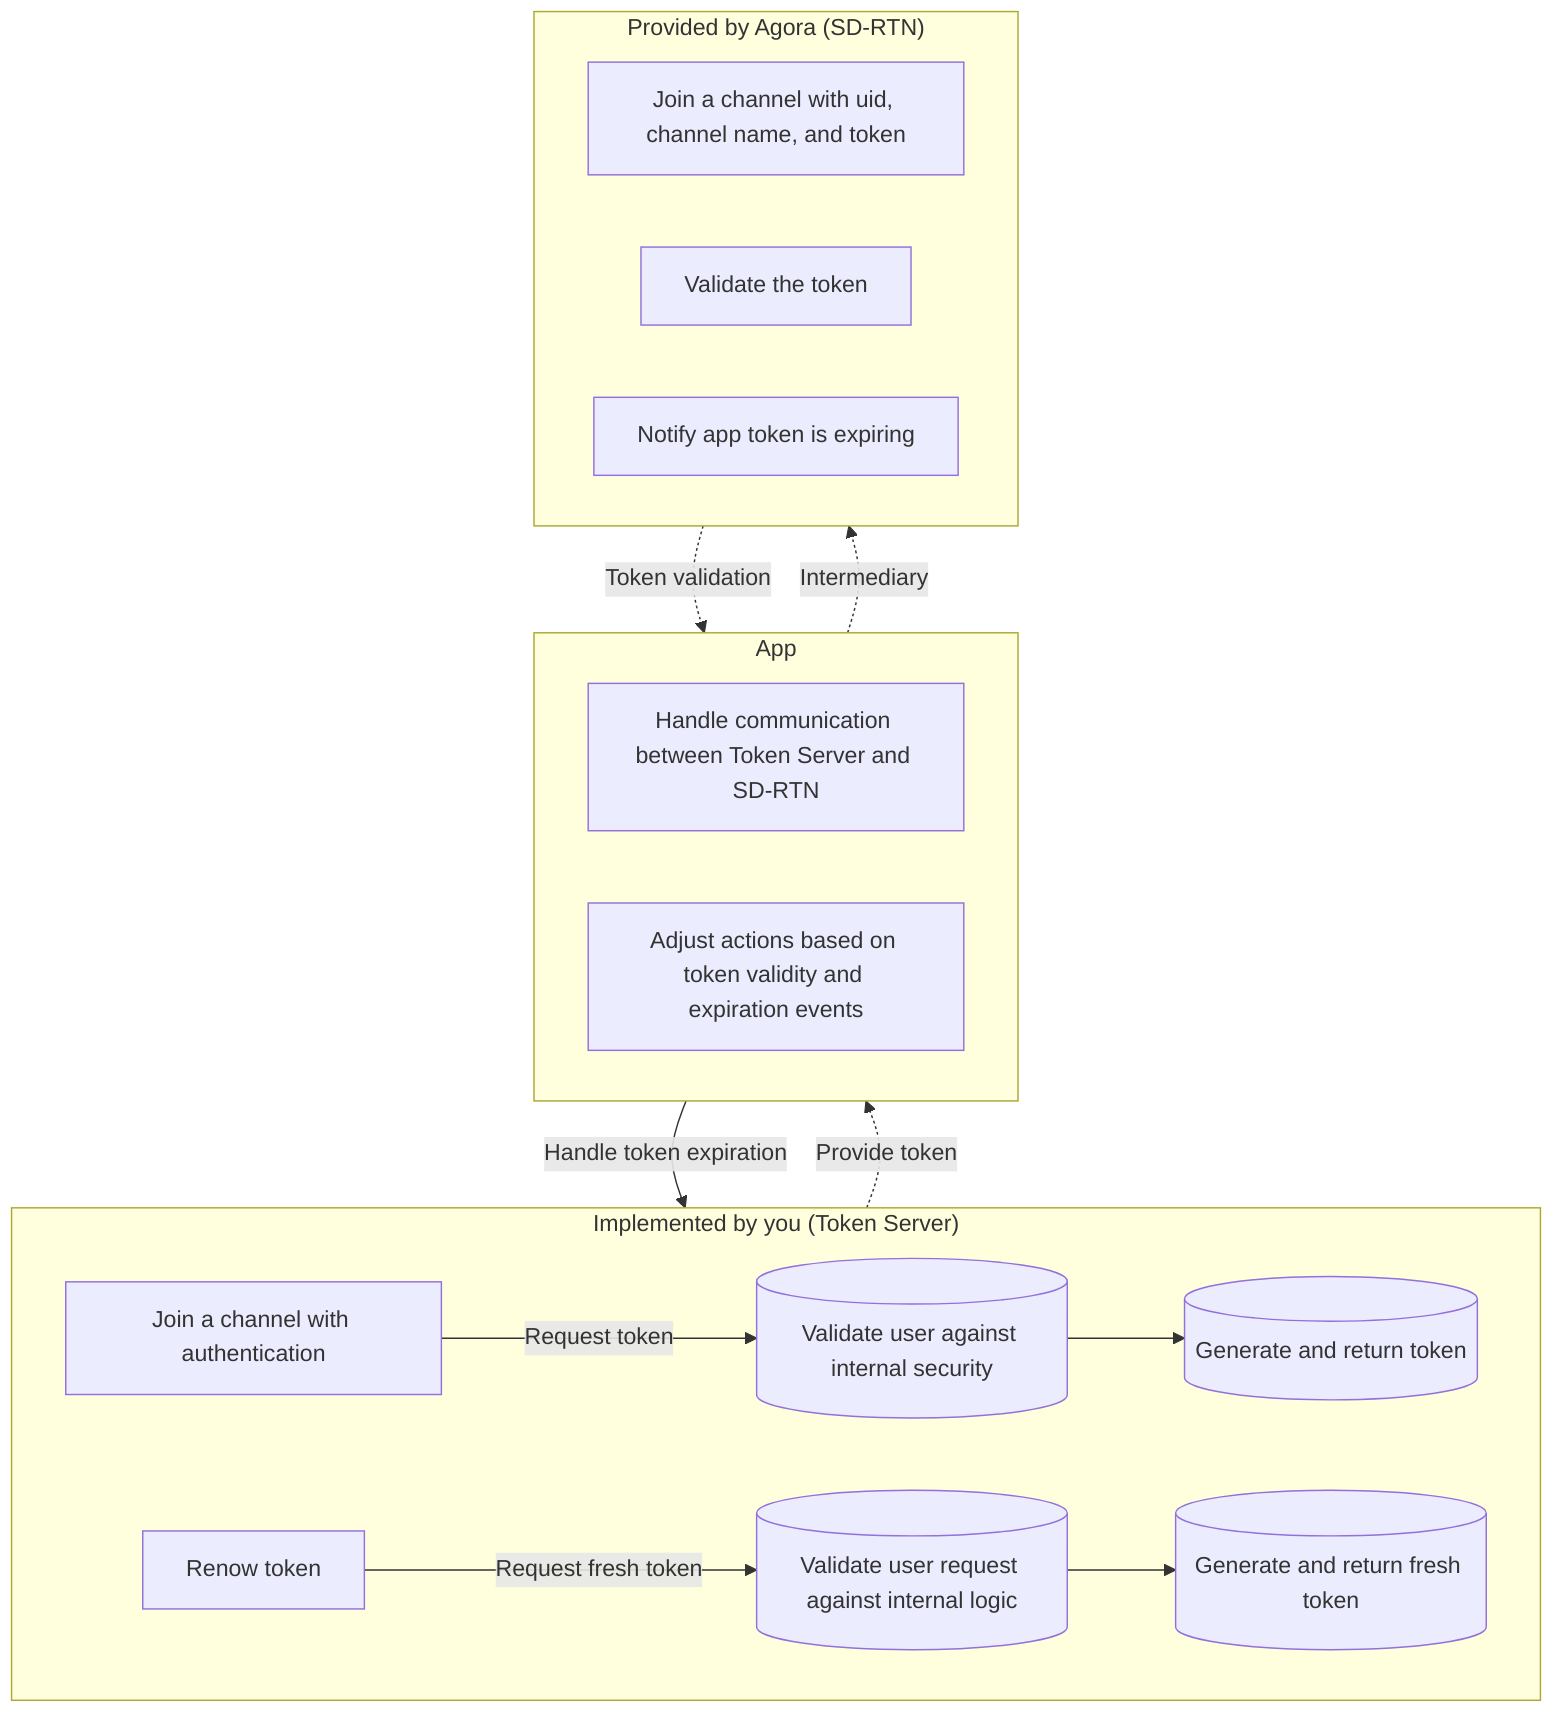 flowchart TB
    subgraph TokenServer["Implemented by you (Token Server)"]
        JoinChannel["Join a channel with authentication"]
        RenewToken["Renow token"]

        JoinChannel --> |Request token| ValidateUser[("Validate user against internal security")]
        ValidateUser --> GenerateToken[("Generate and return token")]
        RenewToken --> |Request fresh token| ValidateRequest[("Validate user request against internal logic")]
        ValidateRequest --> GenerateFreshToken[("Generate and return fresh token")]
    end

    subgraph App["App"]
        HandleCommunication["Handle communication between Token Server and SD-RTN"]
        AdjustActionsBasedOnToken["Adjust actions based on token validity and expiration events"]
    end

    subgraph SDRTN["Provided by Agora (SD-RTN)"]
        JoinChannelWithToken["Join a channel with uid, channel name, and token"]
        ValidateToken["Validate the token"]
        NotifyExpiration["Notify app token is expiring"]
    end

    TokenServer -.-> |Provide token| App
    App -.-> |Intermediary| SDRTN
    SDRTN -.-> |Token validation| App
    App -->|Handle token expiration| TokenServer